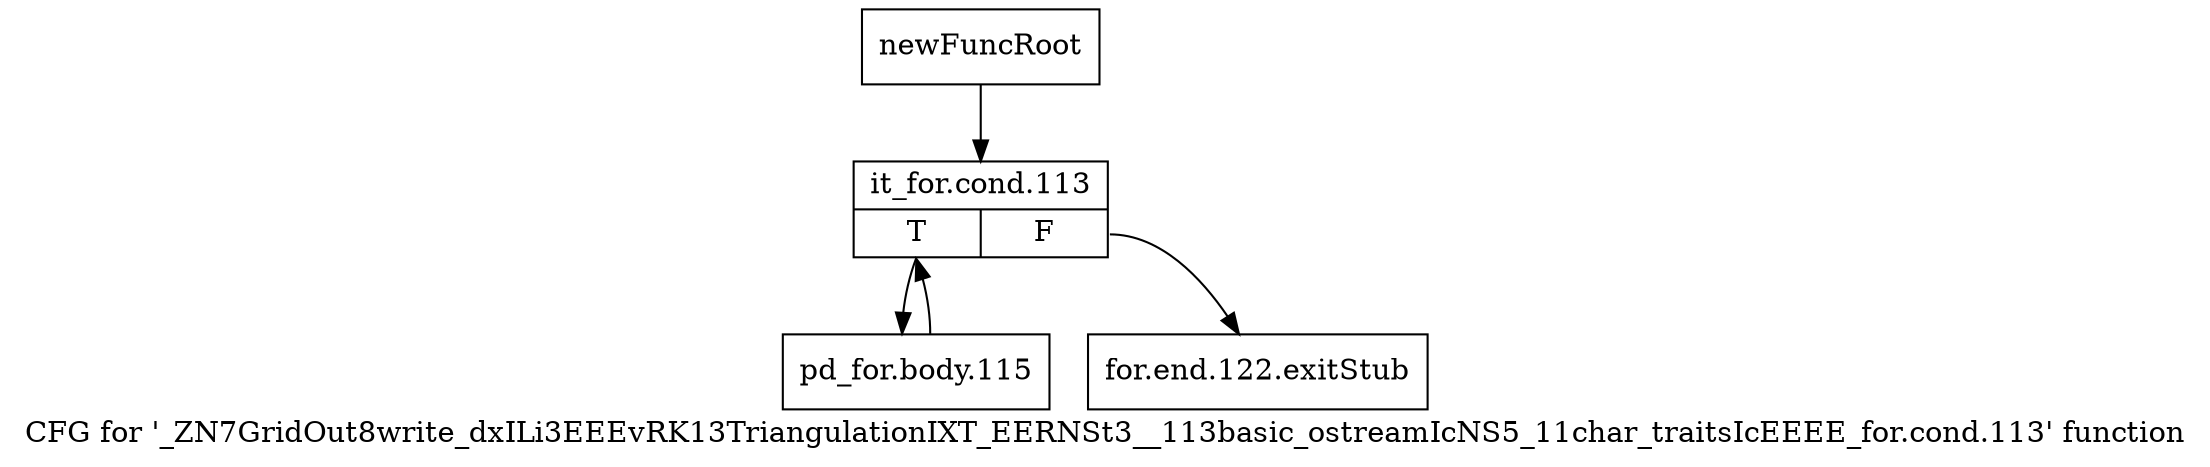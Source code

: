 digraph "CFG for '_ZN7GridOut8write_dxILi3EEEvRK13TriangulationIXT_EERNSt3__113basic_ostreamIcNS5_11char_traitsIcEEEE_for.cond.113' function" {
	label="CFG for '_ZN7GridOut8write_dxILi3EEEvRK13TriangulationIXT_EERNSt3__113basic_ostreamIcNS5_11char_traitsIcEEEE_for.cond.113' function";

	Node0x93c2520 [shape=record,label="{newFuncRoot}"];
	Node0x93c2520 -> Node0x93c25c0;
	Node0x93c2570 [shape=record,label="{for.end.122.exitStub}"];
	Node0x93c25c0 [shape=record,label="{it_for.cond.113|{<s0>T|<s1>F}}"];
	Node0x93c25c0:s0 -> Node0x93c2610;
	Node0x93c25c0:s1 -> Node0x93c2570;
	Node0x93c2610 [shape=record,label="{pd_for.body.115}"];
	Node0x93c2610 -> Node0x93c25c0;
}
